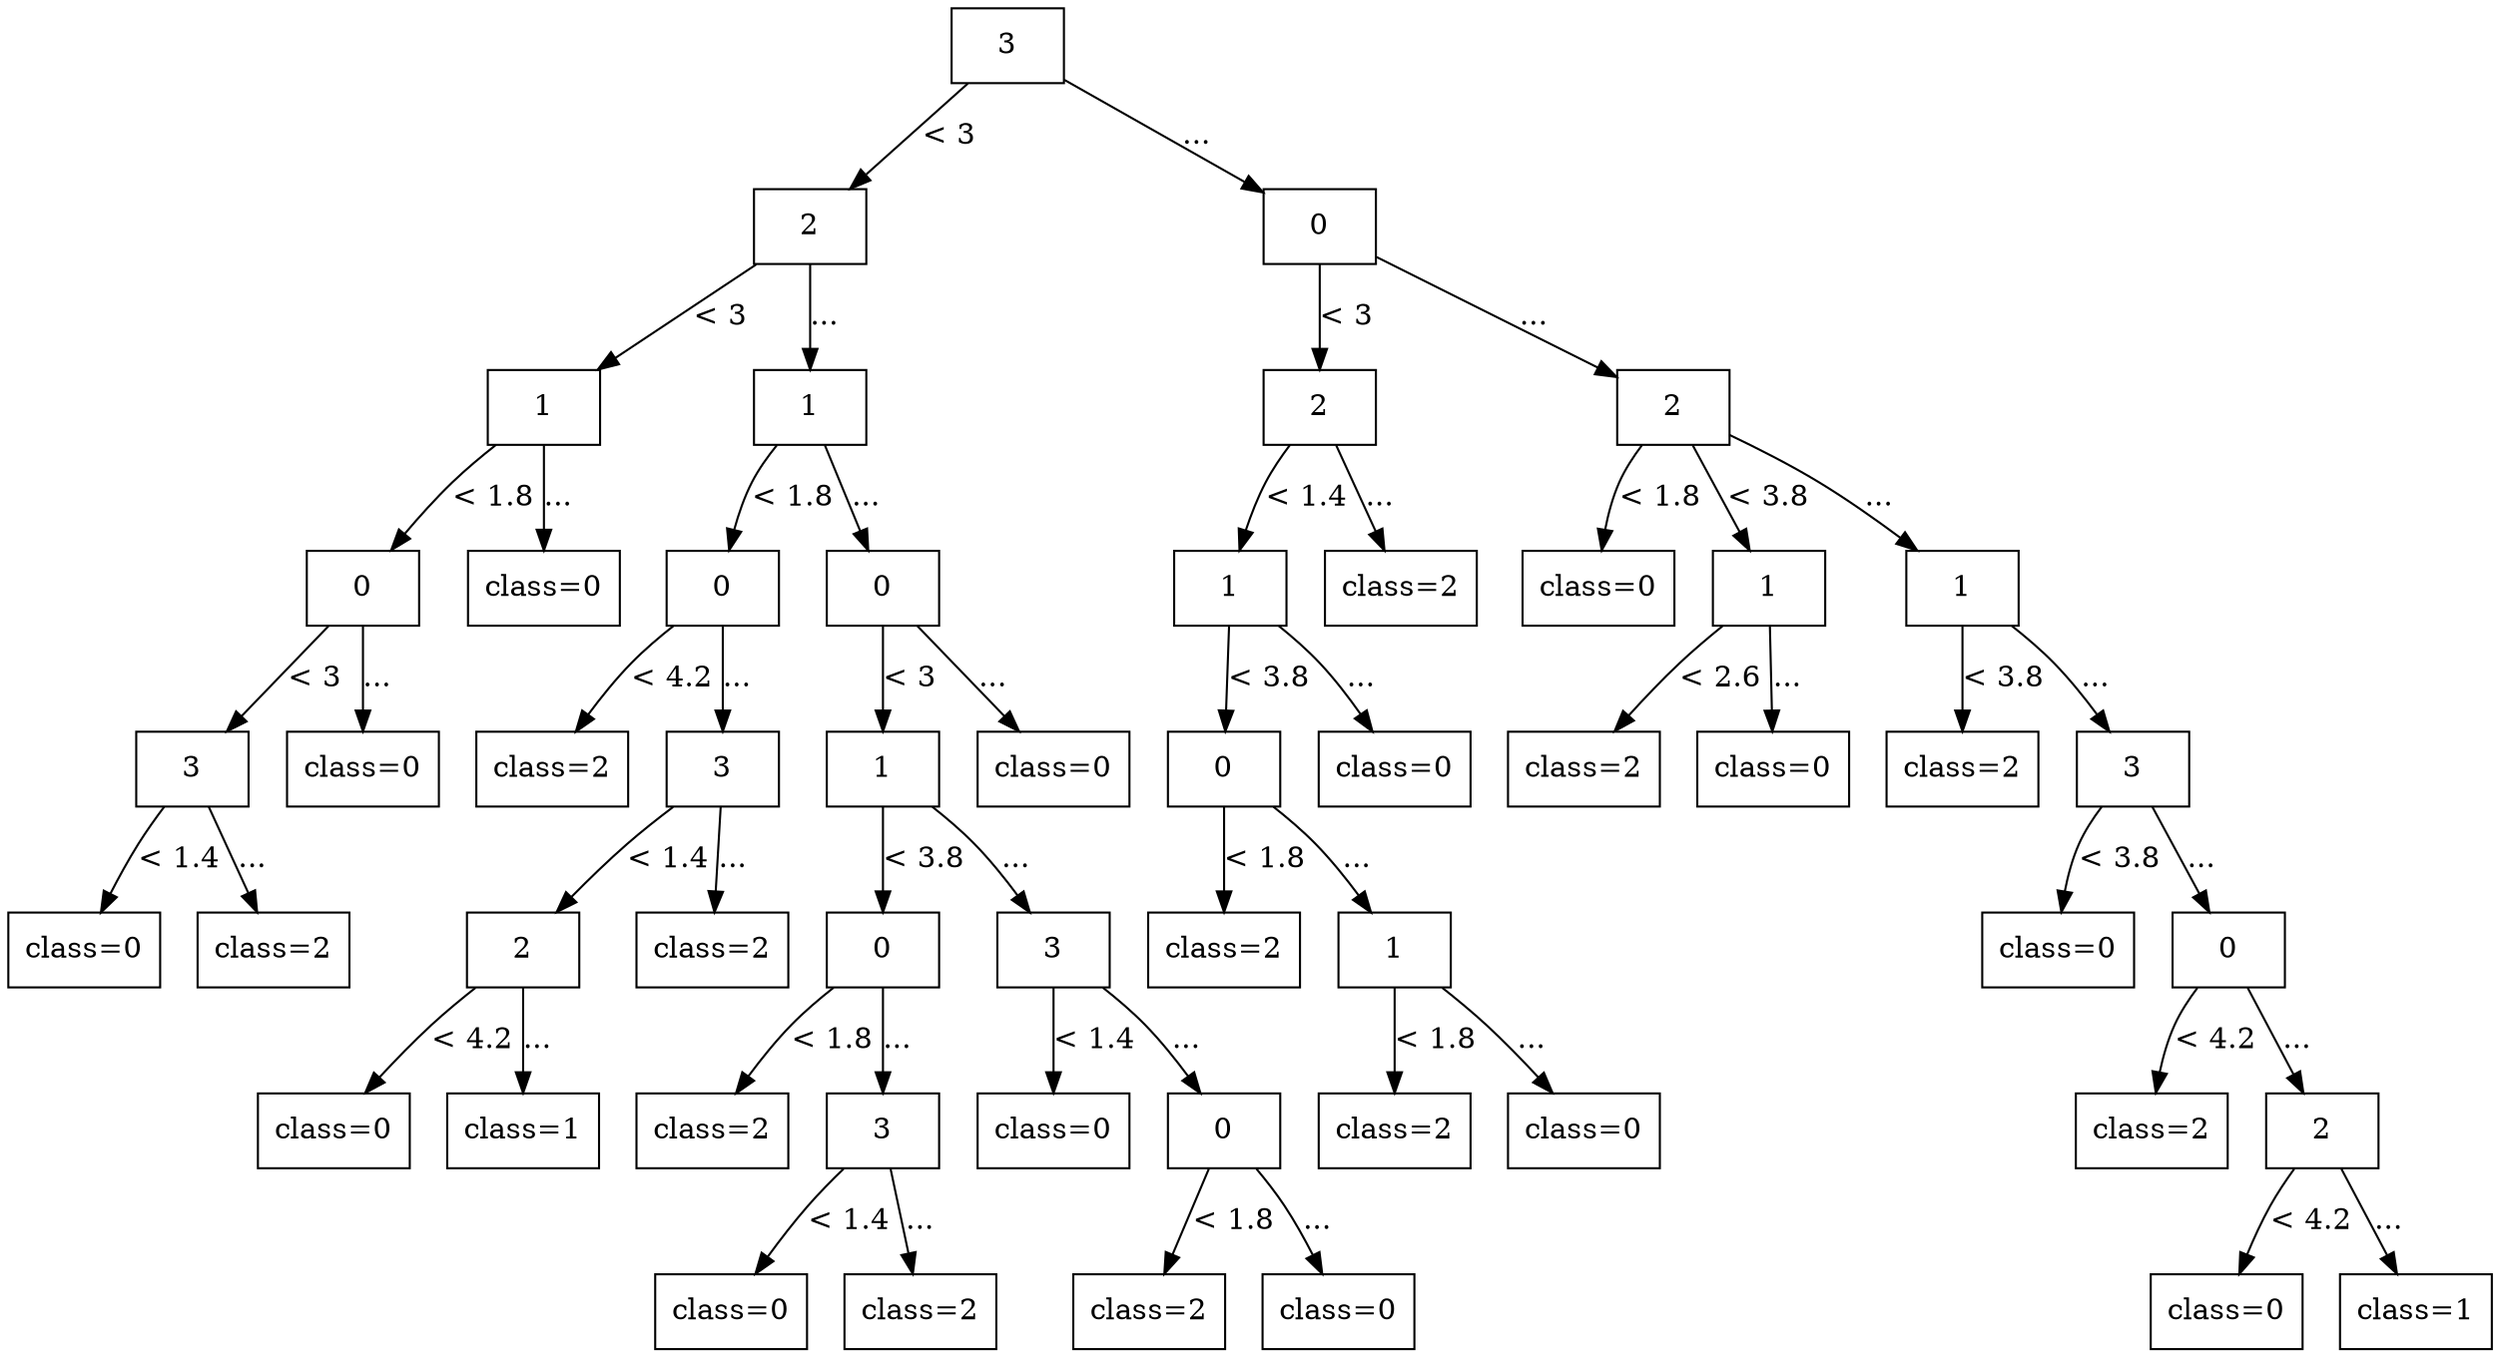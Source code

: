 digraph G {
node [shape=box];

0 [label="3"];

1 [label="2"];
30 [label="0"];

0 -> 1 [label="< 3"];
0 -> 30 [label="..."];

2 [label="1"];
9 [label="1"];
31 [label="2"];
40 [label="2"];

1 -> 2 [label="< 3"];
1 -> 9 [label="..."];
30 -> 31 [label="< 3"];
30 -> 40 [label="..."];

3 [label="0"];
8 [label="class=0"];
10 [label="0"];
17 [label="0"];
32 [label="1"];
39 [label="class=2"];
41 [label="class=0"];
42 [label="1"];
45 [label="1"];

2 -> 3 [label="< 1.8"];
2 -> 8 [label="..."];
9 -> 10 [label="< 1.8"];
9 -> 17 [label="..."];
31 -> 32 [label="< 1.4"];
31 -> 39 [label="..."];
40 -> 41 [label="< 1.8"];
40 -> 42 [label="< 3.8"];
40 -> 45 [label="..."];

4 [label="3"];
7 [label="class=0"];
11 [label="class=2"];
12 [label="3"];
18 [label="1"];
29 [label="class=0"];
33 [label="0"];
38 [label="class=0"];
43 [label="class=2"];
44 [label="class=0"];
46 [label="class=2"];
47 [label="3"];

3 -> 4 [label="< 3"];
3 -> 7 [label="..."];
10 -> 11 [label="< 4.2"];
10 -> 12 [label="..."];
17 -> 18 [label="< 3"];
17 -> 29 [label="..."];
32 -> 33 [label="< 3.8"];
32 -> 38 [label="..."];
42 -> 43 [label="< 2.6"];
42 -> 44 [label="..."];
45 -> 46 [label="< 3.8"];
45 -> 47 [label="..."];

5 [label="class=0"];
6 [label="class=2"];
13 [label="2"];
16 [label="class=2"];
19 [label="0"];
24 [label="3"];
34 [label="class=2"];
35 [label="1"];
48 [label="class=0"];
49 [label="0"];

4 -> 5 [label="< 1.4"];
4 -> 6 [label="..."];
12 -> 13 [label="< 1.4"];
12 -> 16 [label="..."];
18 -> 19 [label="< 3.8"];
18 -> 24 [label="..."];
33 -> 34 [label="< 1.8"];
33 -> 35 [label="..."];
47 -> 48 [label="< 3.8"];
47 -> 49 [label="..."];

14 [label="class=0"];
15 [label="class=1"];
20 [label="class=2"];
21 [label="3"];
25 [label="class=0"];
26 [label="0"];
36 [label="class=2"];
37 [label="class=0"];
50 [label="class=2"];
51 [label="2"];

13 -> 14 [label="< 4.2"];
13 -> 15 [label="..."];
19 -> 20 [label="< 1.8"];
19 -> 21 [label="..."];
24 -> 25 [label="< 1.4"];
24 -> 26 [label="..."];
35 -> 36 [label="< 1.8"];
35 -> 37 [label="..."];
49 -> 50 [label="< 4.2"];
49 -> 51 [label="..."];

22 [label="class=0"];
23 [label="class=2"];
27 [label="class=2"];
28 [label="class=0"];
52 [label="class=0"];
53 [label="class=1"];

21 -> 22 [label="< 1.4"];
21 -> 23 [label="..."];
26 -> 27 [label="< 1.8"];
26 -> 28 [label="..."];
51 -> 52 [label="< 4.2"];
51 -> 53 [label="..."];

}